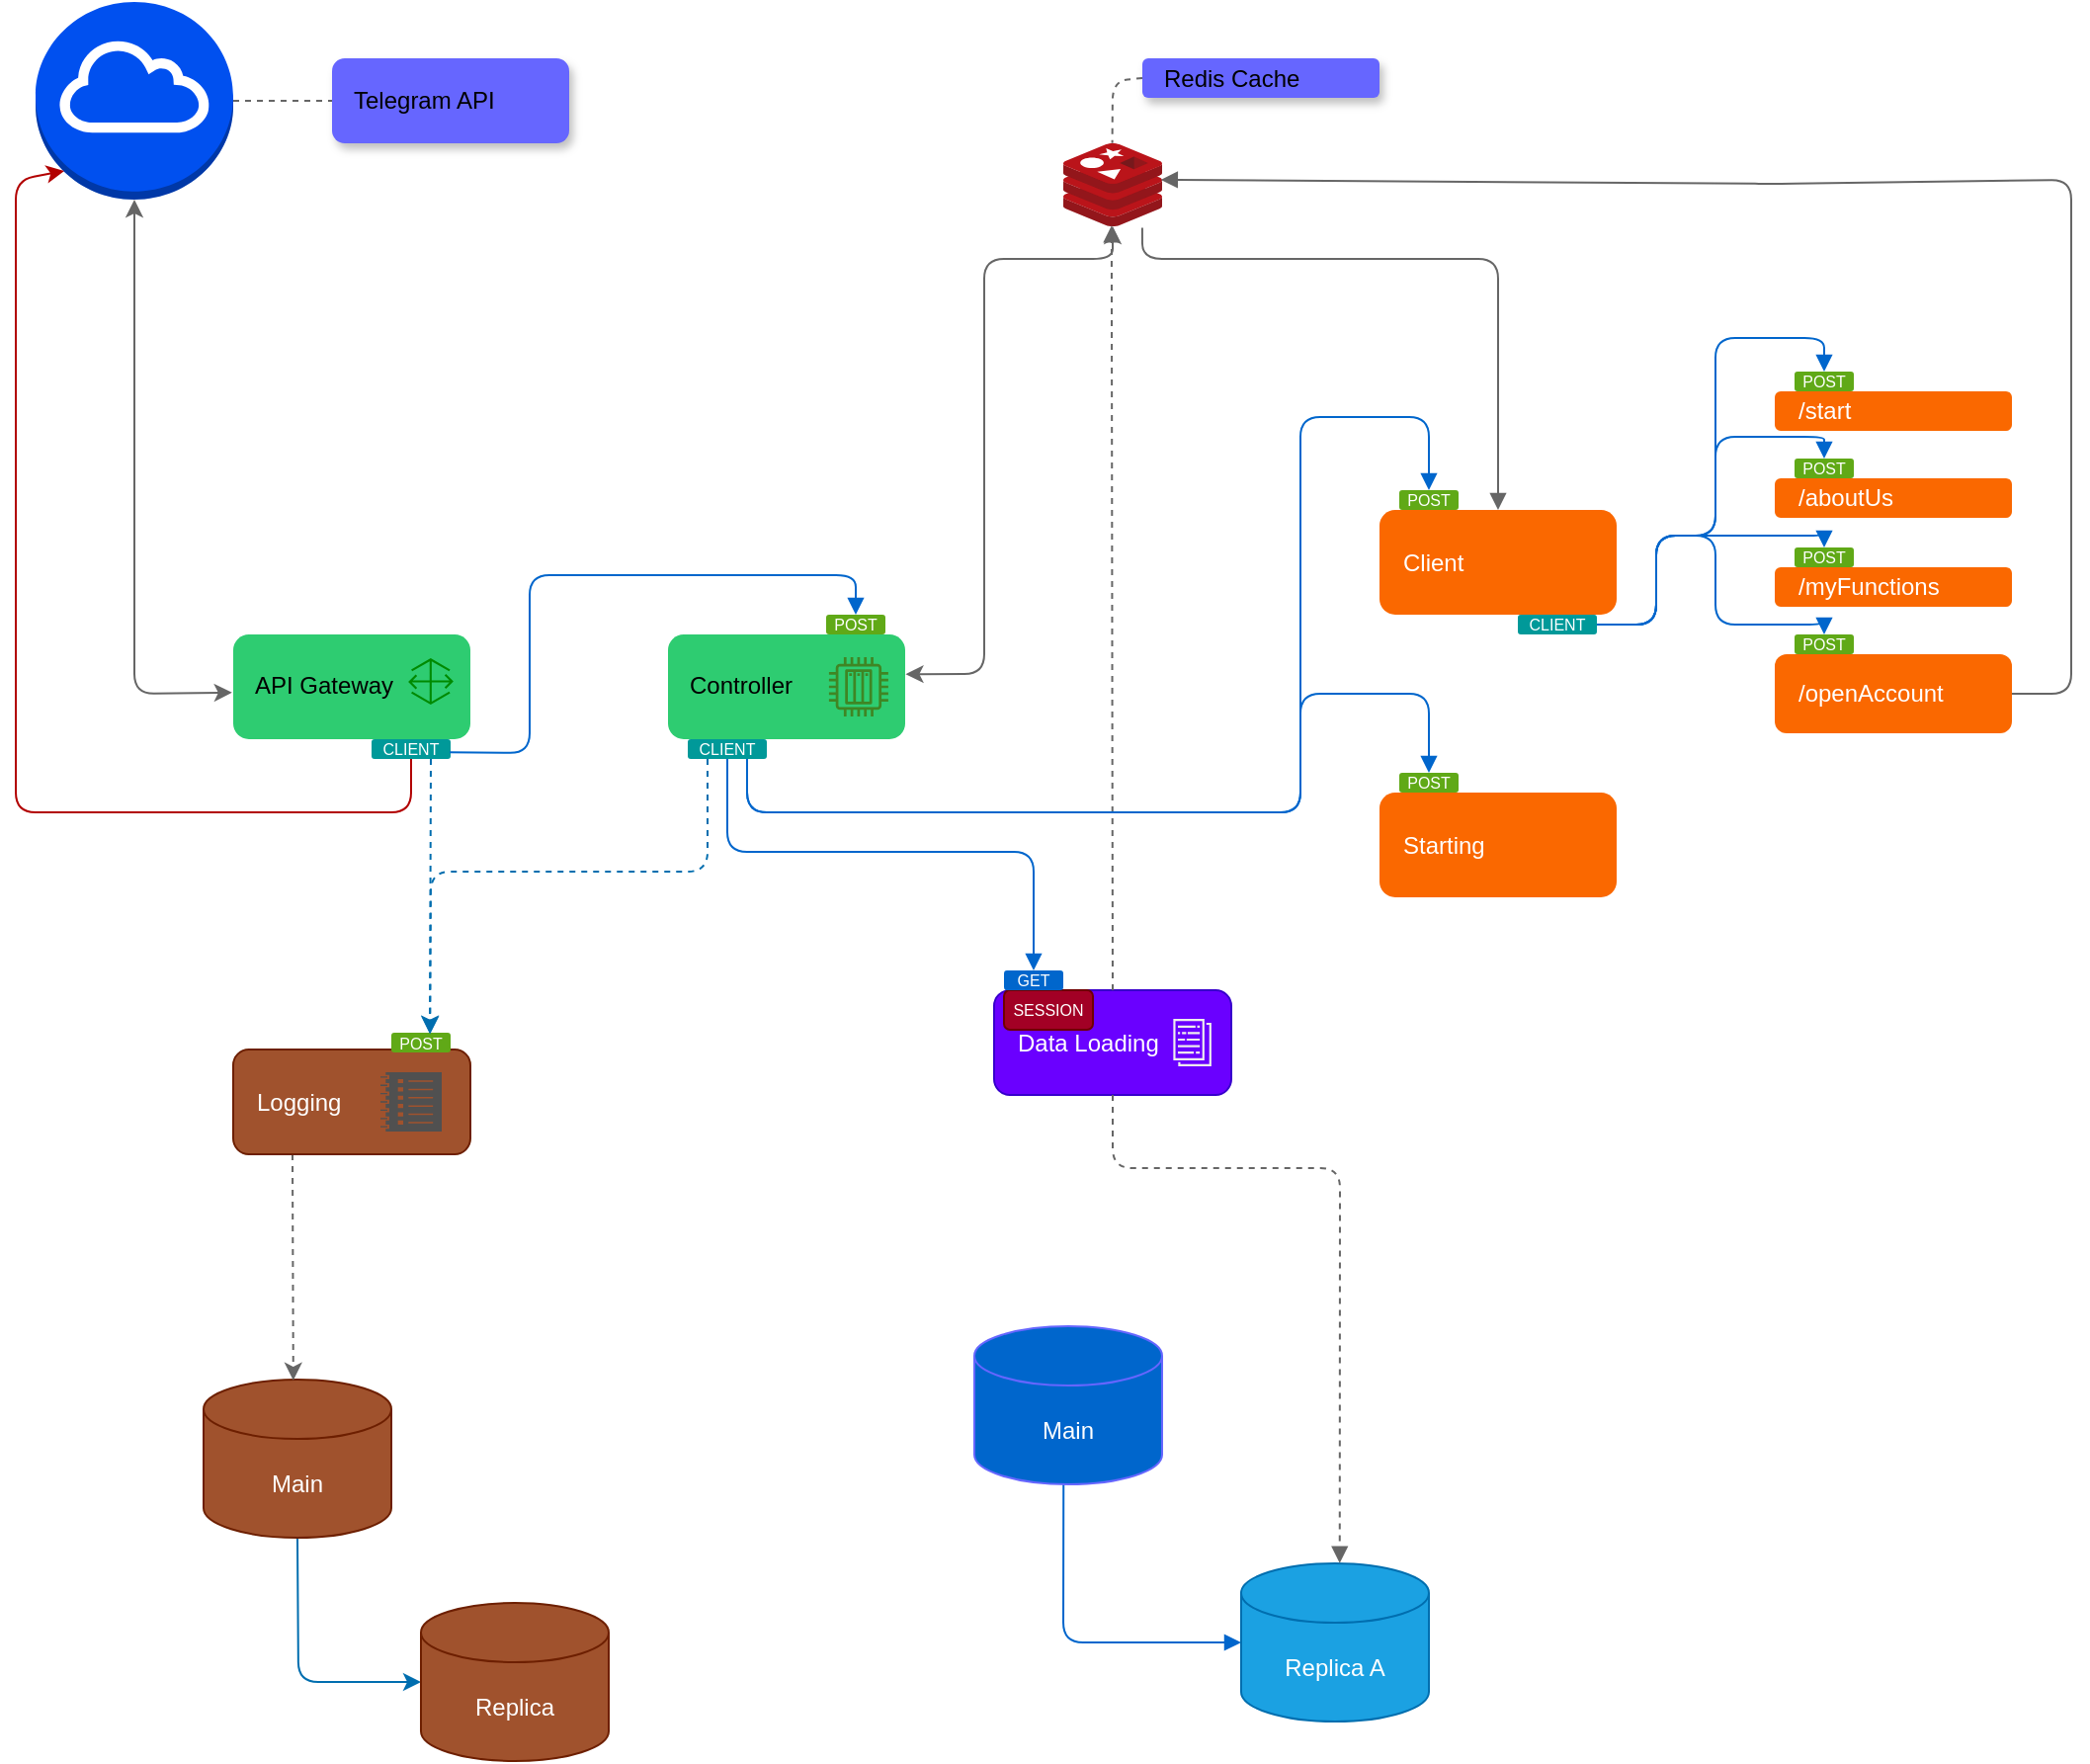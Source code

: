 <mxfile>
    <diagram id="sNHQUe1SK0V82_0eaNel" name="Página-1">
        <mxGraphModel dx="191" dy="143" grid="1" gridSize="10" guides="1" tooltips="1" connect="1" arrows="1" fold="1" page="1" pageScale="1" pageWidth="2336" pageHeight="1654" background="none" math="0" shadow="0">
            <root>
                <mxCell id="0"/>
                <mxCell id="1" parent="0"/>
                <mxCell id="9" style="edgeStyle=none;html=1;entryX=0;entryY=0.5;entryDx=0;entryDy=0;dashed=1;endArrow=none;endFill=0;strokeColor=#666666;" parent="1" source="3" target="7" edge="1">
                    <mxGeometry relative="1" as="geometry"/>
                </mxCell>
                <mxCell id="20" style="edgeStyle=none;html=1;exitX=0.5;exitY=1;exitDx=0;exitDy=0;exitPerimeter=0;entryX=-0.005;entryY=0.555;entryDx=0;entryDy=0;strokeColor=#666666;endArrow=classic;endFill=1;entryPerimeter=0;startArrow=classic;startFill=1;" parent="1" source="3" target="12" edge="1">
                    <mxGeometry relative="1" as="geometry">
                        <Array as="points">
                            <mxPoint x="130" y="400"/>
                        </Array>
                    </mxGeometry>
                </mxCell>
                <mxCell id="3" value="" style="outlineConnect=0;dashed=0;verticalLabelPosition=bottom;verticalAlign=top;align=center;html=1;shape=mxgraph.aws3.internet_gateway;fillColor=#0050ef;fontColor=#ffffff;strokeColor=#6666FF;" parent="1" vertex="1">
                    <mxGeometry x="80" y="50" width="100" height="100" as="geometry"/>
                </mxCell>
                <mxCell id="10" value="" style="group" parent="1" vertex="1" connectable="0">
                    <mxGeometry x="230" y="78.5" width="120" height="43" as="geometry"/>
                </mxCell>
                <mxCell id="7" value="" style="rounded=1;whiteSpace=wrap;html=1;strokeColor=none;fillColor=#6666FF;shadow=1;" parent="10" vertex="1">
                    <mxGeometry width="120" height="43" as="geometry"/>
                </mxCell>
                <mxCell id="6" value="Telegram API" style="text;html=1;strokeColor=none;fillColor=none;align=left;verticalAlign=middle;whiteSpace=wrap;rounded=0;" parent="10" vertex="1">
                    <mxGeometry x="9" y="13" width="79" height="17" as="geometry"/>
                </mxCell>
                <mxCell id="18" value="" style="group" parent="1" vertex="1" connectable="0">
                    <mxGeometry x="180" y="370" width="120" height="53" as="geometry"/>
                </mxCell>
                <mxCell id="12" value="" style="rounded=1;whiteSpace=wrap;html=1;strokeColor=none;fillColor=#2ECC71;shadow=0;" parent="18" vertex="1">
                    <mxGeometry width="120" height="53" as="geometry"/>
                </mxCell>
                <mxCell id="13" value="API Gateway" style="text;html=1;strokeColor=none;fillColor=none;align=left;verticalAlign=middle;whiteSpace=wrap;rounded=0;" parent="18" vertex="1">
                    <mxGeometry x="9" y="16.023" width="79" height="20.953" as="geometry"/>
                </mxCell>
                <mxCell id="17" value="" style="sketch=0;outlineConnect=0;fontColor=#ffffff;fillColor=#008a00;strokeColor=#005700;dashed=0;verticalLabelPosition=bottom;verticalAlign=top;align=center;html=1;fontSize=12;fontStyle=0;aspect=fixed;pointerEvents=1;shape=mxgraph.aws4.gateway;rounded=1;shadow=0;" parent="18" vertex="1">
                    <mxGeometry x="88.55" y="12.017" width="22.9" height="23.5" as="geometry"/>
                </mxCell>
                <mxCell id="22" style="edgeStyle=none;html=1;exitX=0.5;exitY=1;exitDx=0;exitDy=0;entryX=0.875;entryY=0;entryDx=0;entryDy=0;entryPerimeter=0;strokeColor=#666666;fontSize=8;startArrow=none;startFill=0;endArrow=none;endFill=0;" parent="1" target="12" edge="1">
                    <mxGeometry relative="1" as="geometry">
                        <mxPoint x="285" y="370" as="sourcePoint"/>
                    </mxGeometry>
                </mxCell>
                <mxCell id="109" style="edgeStyle=none;html=1;exitX=0.5;exitY=1;exitDx=0;exitDy=0;entryX=0.145;entryY=0.855;entryDx=0;entryDy=0;entryPerimeter=0;fillColor=#e51400;strokeColor=#B20000;" parent="1" source="36" target="3" edge="1">
                    <mxGeometry relative="1" as="geometry">
                        <Array as="points">
                            <mxPoint x="270" y="460"/>
                            <mxPoint x="70" y="460"/>
                            <mxPoint x="70" y="140"/>
                        </Array>
                    </mxGeometry>
                </mxCell>
                <mxCell id="126" style="edgeStyle=none;html=1;exitX=0.75;exitY=1;exitDx=0;exitDy=0;entryX=0.651;entryY=0.035;entryDx=0;entryDy=0;entryPerimeter=0;fillColor=#1ba1e2;strokeColor=#006EAF;dashed=1;" edge="1" parent="1" source="36" target="125">
                    <mxGeometry relative="1" as="geometry"/>
                </mxCell>
                <mxCell id="36" value="CLIENT" style="rounded=1;whiteSpace=wrap;html=1;shadow=0;strokeColor=none;fontSize=8;fillColor=#009999;fontColor=#ffffff;" parent="1" vertex="1">
                    <mxGeometry x="250" y="423" width="40" height="10" as="geometry"/>
                </mxCell>
                <mxCell id="49" value="" style="group" parent="1" vertex="1" connectable="0">
                    <mxGeometry x="400" y="370" width="120" height="53" as="geometry"/>
                </mxCell>
                <mxCell id="50" value="" style="rounded=1;whiteSpace=wrap;html=1;strokeColor=none;fillColor=#2ECC71;shadow=0;" parent="49" vertex="1">
                    <mxGeometry width="120" height="53" as="geometry"/>
                </mxCell>
                <mxCell id="51" value="Controller" style="text;html=1;strokeColor=none;fillColor=none;align=left;verticalAlign=middle;whiteSpace=wrap;rounded=0;" parent="49" vertex="1">
                    <mxGeometry x="9" y="16.023" width="79" height="20.953" as="geometry"/>
                </mxCell>
                <mxCell id="55" value="" style="sketch=0;outlineConnect=0;fontColor=#232F3E;gradientColor=none;fillColor=#3F8624;strokeColor=none;dashed=0;verticalLabelPosition=bottom;verticalAlign=top;align=center;html=1;fontSize=12;fontStyle=0;aspect=fixed;pointerEvents=1;shape=mxgraph.aws4.iot_thing_plc;rounded=1;shadow=0;" parent="49" vertex="1">
                    <mxGeometry x="81.45" y="11.5" width="30" height="30" as="geometry"/>
                </mxCell>
                <mxCell id="53" value="POST" style="rounded=1;whiteSpace=wrap;html=1;shadow=0;strokeColor=none;fontSize=8;fillColor=#60a917;fontColor=#ffffff;" parent="1" vertex="1">
                    <mxGeometry x="480" y="360" width="30" height="10" as="geometry"/>
                </mxCell>
                <mxCell id="64" style="edgeStyle=none;html=1;strokeColor=#666666;fontSize=12;fontColor=#FFFFFF;startArrow=classic;startFill=1;endArrow=classic;endFill=1;entryX=1.002;entryY=0.379;entryDx=0;entryDy=0;entryPerimeter=0;" parent="1" source="57" target="50" edge="1">
                    <mxGeometry relative="1" as="geometry">
                        <mxPoint x="560" y="420" as="targetPoint"/>
                        <Array as="points">
                            <mxPoint x="625" y="180"/>
                            <mxPoint x="560" y="180"/>
                            <mxPoint x="560" y="390"/>
                        </Array>
                    </mxGeometry>
                </mxCell>
                <mxCell id="57" value="" style="sketch=0;aspect=fixed;html=1;points=[];align=center;image;fontSize=12;image=img/lib/mscae/Cache_Redis_Product.svg;rounded=1;shadow=0;strokeColor=#6666FF;fontColor=#FFFFFF;fillColor=#009999;" parent="1" vertex="1">
                    <mxGeometry x="600" y="121.5" width="50" height="42" as="geometry"/>
                </mxCell>
                <mxCell id="58" value="" style="group" parent="1" vertex="1" connectable="0">
                    <mxGeometry x="640" y="78.5" width="120" height="20" as="geometry"/>
                </mxCell>
                <mxCell id="59" value="" style="rounded=1;whiteSpace=wrap;html=1;strokeColor=none;fillColor=#6666FF;shadow=1;" parent="58" vertex="1">
                    <mxGeometry width="120" height="20" as="geometry"/>
                </mxCell>
                <mxCell id="60" value="Redis Cache" style="text;html=1;strokeColor=none;fillColor=none;align=left;verticalAlign=middle;whiteSpace=wrap;rounded=0;" parent="58" vertex="1">
                    <mxGeometry x="9" y="6.047" width="79" height="7.907" as="geometry"/>
                </mxCell>
                <mxCell id="63" style="edgeStyle=none;html=1;exitX=0;exitY=0.5;exitDx=0;exitDy=0;entryX=0.496;entryY=-0.004;entryDx=0;entryDy=0;entryPerimeter=0;strokeColor=#666666;fontSize=12;fontColor=#FFFFFF;startArrow=none;startFill=0;endArrow=none;endFill=0;dashed=1;" parent="1" source="59" target="57" edge="1">
                    <mxGeometry relative="1" as="geometry">
                        <Array as="points">
                            <mxPoint x="625" y="90"/>
                        </Array>
                    </mxGeometry>
                </mxCell>
                <mxCell id="73" value="" style="group" parent="1" vertex="1" connectable="0">
                    <mxGeometry x="565" y="550" width="120" height="53" as="geometry"/>
                </mxCell>
                <mxCell id="72" value="Data Loading" style="rounded=1;whiteSpace=wrap;html=1;shadow=0;strokeColor=#3700CC;fontSize=12;fontColor=#ffffff;fillColor=#6a00ff;align=left;spacingLeft=10;" parent="73" vertex="1">
                    <mxGeometry width="120" height="53" as="geometry"/>
                </mxCell>
                <mxCell id="65" value="" style="sketch=0;outlineConnect=0;fillColor=#eeeeee;strokeColor=#36393d;dashed=0;verticalLabelPosition=bottom;verticalAlign=top;align=center;html=1;fontSize=12;fontStyle=0;aspect=fixed;pointerEvents=1;shape=mxgraph.aws4.data_set;rounded=1;shadow=0;" parent="73" vertex="1">
                    <mxGeometry x="90.62" y="14.5" width="19.38" height="24" as="geometry"/>
                </mxCell>
                <mxCell id="76" value="SESSION" style="rounded=1;whiteSpace=wrap;html=1;shadow=0;strokeColor=#6F0000;fontSize=8;fillColor=#a20025;fontColor=#ffffff;" parent="73" vertex="1">
                    <mxGeometry x="5" width="45" height="20" as="geometry"/>
                </mxCell>
                <mxCell id="74" style="edgeStyle=none;html=1;exitX=0.5;exitY=0;exitDx=0;exitDy=0;entryX=0.489;entryY=0.991;entryDx=0;entryDy=0;entryPerimeter=0;strokeColor=#666666;fontSize=12;fontColor=#FFFFFF;startArrow=none;startFill=0;endArrow=block;endFill=1;dashed=1;" parent="1" source="72" target="57" edge="1">
                    <mxGeometry relative="1" as="geometry"/>
                </mxCell>
                <mxCell id="75" value="GET" style="rounded=1;whiteSpace=wrap;html=1;shadow=0;strokeColor=none;fontSize=8;fillColor=#0066CC;fontColor=#ffffff;" parent="1" vertex="1">
                    <mxGeometry x="570" y="540" width="30" height="10" as="geometry"/>
                </mxCell>
                <mxCell id="78" style="edgeStyle=none;html=1;exitX=0.5;exitY=1;exitDx=0;exitDy=0;entryX=0.5;entryY=0;entryDx=0;entryDy=0;strokeColor=#0066CC;fontSize=12;fontColor=#FFFFFF;startArrow=none;startFill=0;endArrow=block;endFill=1;" parent="1" source="77" target="75" edge="1">
                    <mxGeometry relative="1" as="geometry">
                        <Array as="points">
                            <mxPoint x="430" y="480"/>
                            <mxPoint x="585" y="480"/>
                        </Array>
                    </mxGeometry>
                </mxCell>
                <mxCell id="89" style="edgeStyle=none;html=1;exitX=0.75;exitY=1;exitDx=0;exitDy=0;entryX=0.5;entryY=0;entryDx=0;entryDy=0;strokeColor=#0066CC;fontSize=12;fontColor=#FFFFFF;startArrow=none;startFill=0;endArrow=block;endFill=1;" parent="1" source="77" target="87" edge="1">
                    <mxGeometry relative="1" as="geometry">
                        <Array as="points">
                            <mxPoint x="440" y="460"/>
                            <mxPoint x="720" y="460"/>
                            <mxPoint x="720" y="400"/>
                            <mxPoint x="785" y="400"/>
                        </Array>
                    </mxGeometry>
                </mxCell>
                <mxCell id="90" style="edgeStyle=none;html=1;exitX=0.75;exitY=1;exitDx=0;exitDy=0;entryX=0.5;entryY=0;entryDx=0;entryDy=0;strokeColor=#0066CC;fontSize=12;fontColor=#FFFFFF;startArrow=none;startFill=0;endArrow=block;endFill=1;" parent="1" source="77" target="88" edge="1">
                    <mxGeometry relative="1" as="geometry">
                        <Array as="points">
                            <mxPoint x="440" y="460"/>
                            <mxPoint x="720" y="460"/>
                            <mxPoint x="720" y="260"/>
                            <mxPoint x="785" y="260"/>
                        </Array>
                    </mxGeometry>
                </mxCell>
                <mxCell id="77" value="CLIENT" style="rounded=1;whiteSpace=wrap;html=1;shadow=0;strokeColor=none;fontSize=8;fillColor=#009999;fontColor=#ffffff;" parent="1" vertex="1">
                    <mxGeometry x="410" y="423" width="40" height="10" as="geometry"/>
                </mxCell>
                <mxCell id="83" style="edgeStyle=none;html=1;exitX=0.475;exitY=0.988;exitDx=0;exitDy=0;exitPerimeter=0;entryX=0;entryY=0.5;entryDx=0;entryDy=0;entryPerimeter=0;strokeColor=#0066CC;fontSize=12;fontColor=#FFFFFF;startArrow=none;startFill=0;endArrow=block;endFill=1;" parent="1" source="79" target="80" edge="1">
                    <mxGeometry relative="1" as="geometry">
                        <Array as="points">
                            <mxPoint x="600" y="880"/>
                        </Array>
                    </mxGeometry>
                </mxCell>
                <mxCell id="79" value="Main" style="shape=cylinder3;whiteSpace=wrap;html=1;boundedLbl=1;backgroundOutline=1;size=15;rounded=1;shadow=0;strokeColor=#6666FF;fontSize=12;fontColor=#FFFFFF;fillColor=#0066CC;" parent="1" vertex="1">
                    <mxGeometry x="555" y="720" width="95" height="80" as="geometry"/>
                </mxCell>
                <mxCell id="80" value="Replica A" style="shape=cylinder3;whiteSpace=wrap;html=1;boundedLbl=1;backgroundOutline=1;size=15;rounded=1;shadow=0;strokeColor=#006EAF;fontSize=12;fontColor=#ffffff;fillColor=#1ba1e2;" parent="1" vertex="1">
                    <mxGeometry x="690" y="840" width="95" height="80" as="geometry"/>
                </mxCell>
                <mxCell id="82" style="edgeStyle=none;html=1;exitX=0.5;exitY=1;exitDx=0;exitDy=0;entryX=0.525;entryY=-0.002;entryDx=0;entryDy=0;entryPerimeter=0;strokeColor=#666666;fontSize=12;fontColor=#FFFFFF;startArrow=none;startFill=0;endArrow=block;endFill=1;dashed=1;" parent="1" source="72" target="80" edge="1">
                    <mxGeometry relative="1" as="geometry">
                        <mxPoint x="740.55" y="589.94" as="sourcePoint"/>
                        <mxPoint x="740" y="203.062" as="targetPoint"/>
                        <Array as="points">
                            <mxPoint x="625" y="640"/>
                            <mxPoint x="740" y="640"/>
                        </Array>
                    </mxGeometry>
                </mxCell>
                <mxCell id="84" value="Starting" style="rounded=1;whiteSpace=wrap;html=1;shadow=0;strokeColor=none;fontSize=12;fillColor=#fa6800;fontColor=#FFFFFF;align=left;spacingLeft=10;" parent="1" vertex="1">
                    <mxGeometry x="760" y="450" width="120" height="53" as="geometry"/>
                </mxCell>
                <mxCell id="85" value="Client" style="rounded=1;whiteSpace=wrap;html=1;shadow=0;strokeColor=none;fontSize=12;fillColor=#fa6800;fontColor=#FFFFFF;align=left;spacingLeft=10;" parent="1" vertex="1">
                    <mxGeometry x="760" y="307" width="120" height="53" as="geometry"/>
                </mxCell>
                <mxCell id="87" value="POST" style="rounded=1;whiteSpace=wrap;html=1;shadow=0;strokeColor=none;fontSize=8;fillColor=#60a917;fontColor=#ffffff;" parent="1" vertex="1">
                    <mxGeometry x="770" y="440" width="30" height="10" as="geometry"/>
                </mxCell>
                <mxCell id="88" value="POST" style="rounded=1;whiteSpace=wrap;html=1;shadow=0;strokeColor=none;fontSize=8;fillColor=#60a917;fontColor=#ffffff;" parent="1" vertex="1">
                    <mxGeometry x="770" y="297" width="30" height="10" as="geometry"/>
                </mxCell>
                <mxCell id="93" style="edgeStyle=none;html=1;strokeColor=#666666;fontSize=12;fontColor=#FFFFFF;startArrow=none;startFill=0;endArrow=block;endFill=1;entryX=0.5;entryY=0;entryDx=0;entryDy=0;exitX=0.799;exitY=1.017;exitDx=0;exitDy=0;exitPerimeter=0;" parent="1" source="57" target="85" edge="1">
                    <mxGeometry relative="1" as="geometry">
                        <mxPoint x="630" y="170" as="sourcePoint"/>
                        <mxPoint x="880" y="306.587" as="targetPoint"/>
                        <Array as="points">
                            <mxPoint x="640" y="180"/>
                            <mxPoint x="820" y="180"/>
                        </Array>
                    </mxGeometry>
                </mxCell>
                <mxCell id="103" style="edgeStyle=none;html=1;exitX=1;exitY=0.5;exitDx=0;exitDy=0;entryX=0.5;entryY=0;entryDx=0;entryDy=0;strokeColor=#0066CC;fontSize=12;fontColor=#FFFFFF;startArrow=none;startFill=0;endArrow=block;endFill=1;" parent="1" source="94" target="99" edge="1">
                    <mxGeometry relative="1" as="geometry">
                        <Array as="points">
                            <mxPoint x="900" y="365"/>
                            <mxPoint x="900" y="320"/>
                            <mxPoint x="930" y="320"/>
                            <mxPoint x="930" y="220"/>
                            <mxPoint x="985" y="220"/>
                            <mxPoint x="985" y="230"/>
                        </Array>
                    </mxGeometry>
                </mxCell>
                <mxCell id="105" style="edgeStyle=none;html=1;exitX=1;exitY=0.5;exitDx=0;exitDy=0;entryX=0.5;entryY=0;entryDx=0;entryDy=0;strokeColor=#0066CC;fontSize=12;fontColor=#FFFFFF;startArrow=none;startFill=0;endArrow=block;endFill=1;" parent="1" source="94" target="101" edge="1">
                    <mxGeometry relative="1" as="geometry">
                        <Array as="points">
                            <mxPoint x="900" y="365"/>
                            <mxPoint x="900" y="320"/>
                            <mxPoint x="985" y="320"/>
                        </Array>
                    </mxGeometry>
                </mxCell>
                <mxCell id="106" style="edgeStyle=none;html=1;exitX=1;exitY=0.5;exitDx=0;exitDy=0;entryX=0.5;entryY=0;entryDx=0;entryDy=0;strokeColor=#0066CC;fontSize=12;fontColor=#FFFFFF;startArrow=none;startFill=0;endArrow=block;endFill=1;" parent="1" source="94" target="102" edge="1">
                    <mxGeometry relative="1" as="geometry">
                        <Array as="points">
                            <mxPoint x="900" y="365"/>
                            <mxPoint x="900" y="320"/>
                            <mxPoint x="930" y="320"/>
                            <mxPoint x="930" y="365"/>
                            <mxPoint x="985" y="365"/>
                        </Array>
                    </mxGeometry>
                </mxCell>
                <mxCell id="94" value="CLIENT" style="rounded=1;whiteSpace=wrap;html=1;shadow=0;strokeColor=none;fontSize=8;fillColor=#009999;fontColor=#ffffff;" parent="1" vertex="1">
                    <mxGeometry x="830" y="360" width="40" height="10" as="geometry"/>
                </mxCell>
                <mxCell id="95" value="/start" style="rounded=1;whiteSpace=wrap;html=1;shadow=0;strokeColor=none;fontSize=12;fillColor=#fa6800;fontColor=#FFFFFF;align=left;spacingLeft=10;" parent="1" vertex="1">
                    <mxGeometry x="960" y="247" width="120" height="20" as="geometry"/>
                </mxCell>
                <mxCell id="96" value="/aboutUs" style="rounded=1;whiteSpace=wrap;html=1;shadow=0;strokeColor=none;fontSize=12;fillColor=#fa6800;fontColor=#FFFFFF;align=left;spacingLeft=10;" parent="1" vertex="1">
                    <mxGeometry x="960" y="291" width="120" height="20" as="geometry"/>
                </mxCell>
                <mxCell id="97" value="/myFunctions" style="rounded=1;whiteSpace=wrap;html=1;shadow=0;strokeColor=none;fontSize=12;fillColor=#fa6800;fontColor=#FFFFFF;align=left;spacingLeft=10;" parent="1" vertex="1">
                    <mxGeometry x="960" y="336" width="120" height="20" as="geometry"/>
                </mxCell>
                <mxCell id="98" value="/openAccount" style="rounded=1;whiteSpace=wrap;html=1;shadow=0;strokeColor=none;fontSize=12;fillColor=#fa6800;fontColor=#FFFFFF;align=left;spacingLeft=10;" parent="1" vertex="1">
                    <mxGeometry x="960" y="380" width="120" height="40" as="geometry"/>
                </mxCell>
                <mxCell id="99" value="POST" style="rounded=1;whiteSpace=wrap;html=1;shadow=0;strokeColor=none;fontSize=8;fillColor=#60a917;fontColor=#ffffff;" parent="1" vertex="1">
                    <mxGeometry x="970" y="237" width="30" height="10" as="geometry"/>
                </mxCell>
                <mxCell id="100" value="POST" style="rounded=1;whiteSpace=wrap;html=1;shadow=0;strokeColor=none;fontSize=8;fillColor=#60a917;fontColor=#ffffff;" parent="1" vertex="1">
                    <mxGeometry x="970" y="281" width="30" height="10" as="geometry"/>
                </mxCell>
                <mxCell id="101" value="POST" style="rounded=1;whiteSpace=wrap;html=1;shadow=0;strokeColor=none;fontSize=8;fillColor=#60a917;fontColor=#ffffff;" parent="1" vertex="1">
                    <mxGeometry x="970" y="326" width="30" height="10" as="geometry"/>
                </mxCell>
                <mxCell id="102" value="POST" style="rounded=1;whiteSpace=wrap;html=1;shadow=0;strokeColor=none;fontSize=8;fillColor=#60a917;fontColor=#ffffff;" parent="1" vertex="1">
                    <mxGeometry x="970" y="370" width="30" height="10" as="geometry"/>
                </mxCell>
                <mxCell id="104" style="edgeStyle=none;html=1;exitX=1;exitY=0.5;exitDx=0;exitDy=0;entryX=0.5;entryY=0;entryDx=0;entryDy=0;strokeColor=#0066CC;fontSize=12;fontColor=#FFFFFF;startArrow=none;startFill=0;endArrow=block;endFill=1;" parent="1" source="94" target="100" edge="1">
                    <mxGeometry relative="1" as="geometry">
                        <mxPoint x="885" y="370" as="sourcePoint"/>
                        <mxPoint x="1000" y="242" as="targetPoint"/>
                        <Array as="points">
                            <mxPoint x="900" y="365"/>
                            <mxPoint x="900" y="320"/>
                            <mxPoint x="930" y="320"/>
                            <mxPoint x="930" y="270"/>
                            <mxPoint x="985" y="270"/>
                        </Array>
                    </mxGeometry>
                </mxCell>
                <mxCell id="107" style="edgeStyle=none;html=1;strokeColor=#666666;fontSize=12;fontColor=#FFFFFF;startArrow=none;startFill=0;endArrow=block;endFill=1;entryX=0.988;entryY=0.439;entryDx=0;entryDy=0;exitX=1;exitY=0.5;exitDx=0;exitDy=0;entryPerimeter=0;" parent="1" source="98" target="57" edge="1">
                    <mxGeometry relative="1" as="geometry">
                        <mxPoint x="810" y="110.004" as="sourcePoint"/>
                        <mxPoint x="990.05" y="252.79" as="targetPoint"/>
                        <Array as="points">
                            <mxPoint x="1110" y="400"/>
                            <mxPoint x="1110" y="140"/>
                            <mxPoint x="960" y="142"/>
                        </Array>
                    </mxGeometry>
                </mxCell>
                <mxCell id="108" style="edgeStyle=none;html=1;exitX=0.988;exitY=0.668;exitDx=0;exitDy=0;strokeColor=#0066CC;fontSize=12;fontColor=#FFFFFF;startArrow=none;startFill=0;endArrow=block;endFill=1;exitPerimeter=0;entryX=0.5;entryY=0;entryDx=0;entryDy=0;" parent="1" source="36" target="53" edge="1">
                    <mxGeometry relative="1" as="geometry">
                        <Array as="points">
                            <mxPoint x="330" y="430"/>
                            <mxPoint x="330" y="340"/>
                            <mxPoint x="420" y="340"/>
                            <mxPoint x="495" y="340"/>
                        </Array>
                        <mxPoint x="440" y="443" as="sourcePoint"/>
                        <mxPoint x="500" y="340" as="targetPoint"/>
                    </mxGeometry>
                </mxCell>
                <mxCell id="129" style="edgeStyle=none;html=1;exitX=0.5;exitY=1;exitDx=0;exitDy=0;exitPerimeter=0;entryX=0;entryY=0.5;entryDx=0;entryDy=0;entryPerimeter=0;strokeColor=#006EAF;startArrow=none;startFill=0;endArrow=classic;endFill=1;fillColor=#1ba1e2;" edge="1" parent="1" source="110" target="127">
                    <mxGeometry relative="1" as="geometry">
                        <Array as="points">
                            <mxPoint x="213" y="900"/>
                        </Array>
                    </mxGeometry>
                </mxCell>
                <mxCell id="110" value="Main" style="shape=cylinder3;whiteSpace=wrap;html=1;boundedLbl=1;backgroundOutline=1;size=15;rounded=1;shadow=0;strokeColor=#6D1F00;fontSize=12;fontColor=#ffffff;fillColor=#a0522d;" vertex="1" parent="1">
                    <mxGeometry x="165" y="747" width="95" height="80" as="geometry"/>
                </mxCell>
                <mxCell id="128" style="edgeStyle=none;html=1;exitX=0.25;exitY=1;exitDx=0;exitDy=0;entryX=0.478;entryY=0.005;entryDx=0;entryDy=0;entryPerimeter=0;startArrow=none;startFill=0;endArrow=classic;endFill=1;dashed=1;strokeColor=#666666;" edge="1" parent="1" source="120" target="110">
                    <mxGeometry relative="1" as="geometry"/>
                </mxCell>
                <mxCell id="120" value="Logging" style="rounded=1;whiteSpace=wrap;html=1;shadow=0;strokeColor=#6D1F00;fontSize=12;fillColor=#a0522d;fontColor=#ffffff;align=left;spacingLeft=10;" vertex="1" parent="1">
                    <mxGeometry x="180" y="580" width="120" height="53" as="geometry"/>
                </mxCell>
                <mxCell id="123" value="" style="sketch=0;pointerEvents=1;shadow=0;dashed=0;html=1;strokeColor=none;labelPosition=center;verticalLabelPosition=bottom;verticalAlign=top;align=center;fillColor=#505050;shape=mxgraph.mscae.oms.log_management" vertex="1" parent="1">
                    <mxGeometry x="254.5" y="591.5" width="31" height="30" as="geometry"/>
                </mxCell>
                <mxCell id="125" value="POST" style="rounded=1;whiteSpace=wrap;html=1;shadow=0;strokeColor=none;fontSize=8;fillColor=#60a917;fontColor=#ffffff;" vertex="1" parent="1">
                    <mxGeometry x="260" y="571.5" width="30" height="10" as="geometry"/>
                </mxCell>
                <mxCell id="127" value="Replica" style="shape=cylinder3;whiteSpace=wrap;html=1;boundedLbl=1;backgroundOutline=1;size=15;rounded=1;shadow=0;strokeColor=#6D1F00;fontSize=12;fontColor=#ffffff;fillColor=#a0522d;" vertex="1" parent="1">
                    <mxGeometry x="275" y="860" width="95" height="80" as="geometry"/>
                </mxCell>
                <mxCell id="130" style="edgeStyle=none;html=1;exitX=0.25;exitY=1;exitDx=0;exitDy=0;entryX=0.653;entryY=0.073;entryDx=0;entryDy=0;fillColor=#1ba1e2;strokeColor=#006EAF;dashed=1;entryPerimeter=0;" edge="1" parent="1" source="77" target="125">
                    <mxGeometry relative="1" as="geometry">
                        <mxPoint x="390.47" y="450" as="sourcePoint"/>
                        <mxPoint x="390" y="588.85" as="targetPoint"/>
                        <Array as="points">
                            <mxPoint x="420" y="490"/>
                            <mxPoint x="280" y="490"/>
                        </Array>
                    </mxGeometry>
                </mxCell>
            </root>
        </mxGraphModel>
    </diagram>
</mxfile>